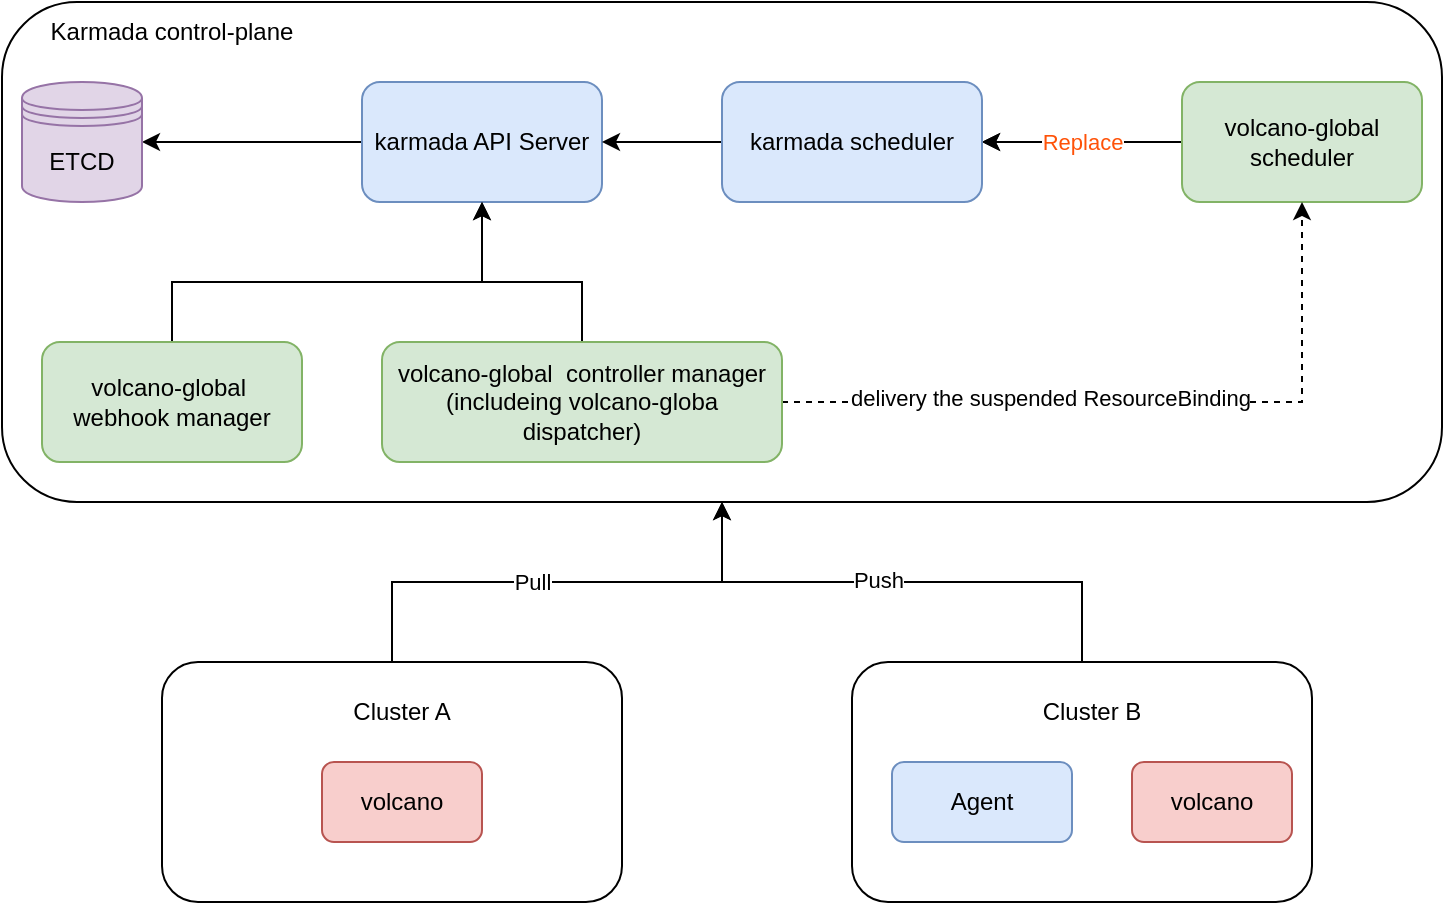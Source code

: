 <mxfile version="22.1.22" type="embed">
  <diagram id="hvNiLmyfzokTqkWbYDEl" name="Page-1">
    <mxGraphModel dx="1252" dy="695" grid="0" gridSize="10" guides="1" tooltips="1" connect="1" arrows="1" fold="1" page="0" pageScale="1" pageWidth="850" pageHeight="1100" background="#ffffff" math="0" shadow="0">
      <root>
        <mxCell id="0" />
        <mxCell id="1" parent="0" />
        <mxCell id="2" value="" style="rounded=1;whiteSpace=wrap;html=1;" parent="1" vertex="1">
          <mxGeometry x="-25" y="49" width="720" height="250" as="geometry" />
        </mxCell>
        <mxCell id="3" value="Karmada control-plane" style="text;html=1;strokeColor=none;fillColor=none;align=center;verticalAlign=middle;whiteSpace=wrap;rounded=0;" parent="1" vertex="1">
          <mxGeometry x="-15" y="49" width="150" height="30" as="geometry" />
        </mxCell>
        <mxCell id="8" style="edgeStyle=orthogonalEdgeStyle;rounded=0;orthogonalLoop=1;jettySize=auto;html=1;entryX=1;entryY=0.5;entryDx=0;entryDy=0;" parent="1" source="4" target="7" edge="1">
          <mxGeometry relative="1" as="geometry" />
        </mxCell>
        <mxCell id="4" value="karmada API Server" style="rounded=1;whiteSpace=wrap;html=1;fillColor=#dae8fc;strokeColor=#6c8ebf;" parent="1" vertex="1">
          <mxGeometry x="155" y="89" width="120" height="60" as="geometry" />
        </mxCell>
        <mxCell id="10" style="edgeStyle=orthogonalEdgeStyle;rounded=0;orthogonalLoop=1;jettySize=auto;html=1;" parent="1" source="5" target="6" edge="1">
          <mxGeometry relative="1" as="geometry" />
        </mxCell>
        <mxCell id="11" value="" style="edgeStyle=orthogonalEdgeStyle;rounded=0;orthogonalLoop=1;jettySize=auto;html=1;" parent="1" source="5" target="6" edge="1">
          <mxGeometry relative="1" as="geometry" />
        </mxCell>
        <mxCell id="12" value="Replace" style="edgeLabel;html=1;align=center;verticalAlign=middle;resizable=0;points=[];fontColor=#FF5208;" parent="11" vertex="1" connectable="0">
          <mxGeometry x="0.14" y="2" relative="1" as="geometry">
            <mxPoint x="7" y="-2" as="offset" />
          </mxGeometry>
        </mxCell>
        <mxCell id="5" value="volcano-global scheduler" style="rounded=1;whiteSpace=wrap;html=1;fillColor=#d5e8d4;strokeColor=#82b366;" parent="1" vertex="1">
          <mxGeometry x="565" y="89" width="120" height="60" as="geometry" />
        </mxCell>
        <mxCell id="9" style="edgeStyle=orthogonalEdgeStyle;rounded=0;orthogonalLoop=1;jettySize=auto;html=1;" parent="1" source="6" target="4" edge="1">
          <mxGeometry relative="1" as="geometry" />
        </mxCell>
        <mxCell id="6" value="karmada scheduler" style="rounded=1;whiteSpace=wrap;html=1;fillColor=#dae8fc;strokeColor=#6c8ebf;" parent="1" vertex="1">
          <mxGeometry x="335" y="89" width="130" height="60" as="geometry" />
        </mxCell>
        <mxCell id="7" value="ETCD" style="shape=datastore;whiteSpace=wrap;html=1;fillColor=#e1d5e7;strokeColor=#9673a6;" parent="1" vertex="1">
          <mxGeometry x="-15" y="89" width="60" height="60" as="geometry" />
        </mxCell>
        <mxCell id="19" style="edgeStyle=orthogonalEdgeStyle;rounded=0;orthogonalLoop=1;jettySize=auto;html=1;entryX=0.5;entryY=1;entryDx=0;entryDy=0;" parent="1" source="15" target="4" edge="1">
          <mxGeometry relative="1" as="geometry">
            <mxPoint x="270" y="249" as="sourcePoint" />
            <Array as="points">
              <mxPoint x="265" y="189" />
              <mxPoint x="215" y="189" />
            </Array>
          </mxGeometry>
        </mxCell>
        <mxCell id="24" style="edgeStyle=orthogonalEdgeStyle;rounded=0;orthogonalLoop=1;jettySize=auto;html=1;dashed=1;exitX=1;exitY=0.5;exitDx=0;exitDy=0;" parent="1" source="15" target="5" edge="1">
          <mxGeometry relative="1" as="geometry">
            <mxPoint x="400" y="249" as="sourcePoint" />
          </mxGeometry>
        </mxCell>
        <mxCell id="25" value="delivery the&amp;nbsp;suspended&amp;nbsp;ResourceBinding" style="edgeLabel;html=1;align=center;verticalAlign=middle;resizable=0;points=[];" parent="24" vertex="1" connectable="0">
          <mxGeometry x="-0.329" y="-1" relative="1" as="geometry">
            <mxPoint x="13" y="-3" as="offset" />
          </mxGeometry>
        </mxCell>
        <mxCell id="23" style="edgeStyle=orthogonalEdgeStyle;rounded=0;orthogonalLoop=1;jettySize=auto;html=1;entryX=0.5;entryY=1;entryDx=0;entryDy=0;" parent="1" source="20" target="4" edge="1">
          <mxGeometry relative="1" as="geometry">
            <Array as="points">
              <mxPoint x="60" y="189" />
              <mxPoint x="215" y="189" />
            </Array>
          </mxGeometry>
        </mxCell>
        <mxCell id="20" value="volcano-global&amp;nbsp; webhook manager" style="rounded=1;whiteSpace=wrap;html=1;fillColor=#d5e8d4;strokeColor=#82b366;" parent="1" vertex="1">
          <mxGeometry x="-5" y="219" width="130" height="60" as="geometry" />
        </mxCell>
        <mxCell id="35" style="edgeStyle=orthogonalEdgeStyle;rounded=0;orthogonalLoop=1;jettySize=auto;html=1;entryX=0.5;entryY=1;entryDx=0;entryDy=0;" parent="1" source="27" target="2" edge="1">
          <mxGeometry relative="1" as="geometry" />
        </mxCell>
        <mxCell id="38" value="Pull" style="edgeLabel;html=1;align=center;verticalAlign=middle;resizable=0;points=[];" parent="35" vertex="1" connectable="0">
          <mxGeometry x="-0.102" y="-1" relative="1" as="geometry">
            <mxPoint y="-1" as="offset" />
          </mxGeometry>
        </mxCell>
        <mxCell id="27" value="" style="rounded=1;whiteSpace=wrap;html=1;" parent="1" vertex="1">
          <mxGeometry x="55" y="379" width="230" height="120" as="geometry" />
        </mxCell>
        <mxCell id="28" value="Cluster A" style="text;html=1;strokeColor=none;fillColor=none;align=center;verticalAlign=middle;whiteSpace=wrap;rounded=0;" parent="1" vertex="1">
          <mxGeometry x="145" y="389" width="60" height="30" as="geometry" />
        </mxCell>
        <mxCell id="29" value="volcano" style="rounded=1;whiteSpace=wrap;html=1;fillColor=#f8cecc;strokeColor=#b85450;" parent="1" vertex="1">
          <mxGeometry x="135" y="429" width="80" height="40" as="geometry" />
        </mxCell>
        <mxCell id="36" style="edgeStyle=orthogonalEdgeStyle;rounded=0;orthogonalLoop=1;jettySize=auto;html=1;entryX=0.5;entryY=1;entryDx=0;entryDy=0;" parent="1" source="30" target="2" edge="1">
          <mxGeometry relative="1" as="geometry" />
        </mxCell>
        <mxCell id="39" value="Push" style="edgeLabel;html=1;align=center;verticalAlign=middle;resizable=0;points=[];" parent="36" vertex="1" connectable="0">
          <mxGeometry x="0.092" y="-1" relative="1" as="geometry">
            <mxPoint as="offset" />
          </mxGeometry>
        </mxCell>
        <mxCell id="30" value="" style="rounded=1;whiteSpace=wrap;html=1;" parent="1" vertex="1">
          <mxGeometry x="400" y="379" width="230" height="120" as="geometry" />
        </mxCell>
        <mxCell id="31" value="Cluster B" style="text;html=1;strokeColor=none;fillColor=none;align=center;verticalAlign=middle;whiteSpace=wrap;rounded=0;" parent="1" vertex="1">
          <mxGeometry x="490" y="389" width="60" height="30" as="geometry" />
        </mxCell>
        <mxCell id="32" value="volcano" style="rounded=1;whiteSpace=wrap;html=1;fillColor=#f8cecc;strokeColor=#b85450;" parent="1" vertex="1">
          <mxGeometry x="540" y="429" width="80" height="40" as="geometry" />
        </mxCell>
        <mxCell id="33" value="Agent" style="rounded=1;whiteSpace=wrap;html=1;fillColor=#dae8fc;strokeColor=#6c8ebf;" parent="1" vertex="1">
          <mxGeometry x="420" y="429" width="90" height="40" as="geometry" />
        </mxCell>
        <mxCell id="15" value="volcano-global&amp;nbsp; controller manager&lt;br&gt;(includeing volcano-globa dispatcher)" style="rounded=1;whiteSpace=wrap;html=1;fillColor=#d5e8d4;strokeColor=#82b366;" parent="1" vertex="1">
          <mxGeometry x="165" y="219" width="200" height="60" as="geometry" />
        </mxCell>
      </root>
    </mxGraphModel>
  </diagram>
</mxfile>

